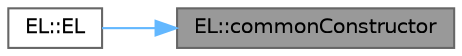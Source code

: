 digraph "EL::commonConstructor"
{
 // LATEX_PDF_SIZE
  bgcolor="transparent";
  edge [fontname=Helvetica,fontsize=10,labelfontname=Helvetica,labelfontsize=10];
  node [fontname=Helvetica,fontsize=10,shape=box,height=0.2,width=0.4];
  rankdir="RL";
  Node1 [label="EL::commonConstructor",height=0.2,width=0.4,color="gray40", fillcolor="grey60", style="filled", fontcolor="black",tooltip="コンストラクタ共通処理"];
  Node1 -> Node2 [dir="back",color="steelblue1",style="solid"];
  Node2 [label="EL::EL",height=0.2,width=0.4,color="grey40", fillcolor="white", style="filled",URL="$class_e_l.html#aeea65419f3e4e45f6d10af3a01d50cbd",tooltip="オブジェクトを一つだけサポートする場合のコンストラクタ"];
}

